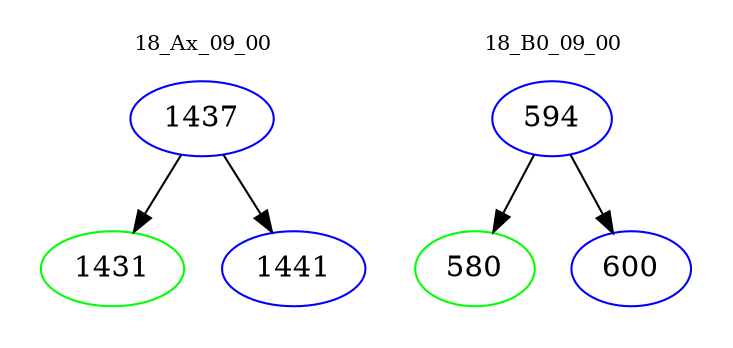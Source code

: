 digraph{
subgraph cluster_0 {
color = white
label = "18_Ax_09_00";
fontsize=10;
T0_1437 [label="1437", color="blue"]
T0_1437 -> T0_1431 [color="black"]
T0_1431 [label="1431", color="green"]
T0_1437 -> T0_1441 [color="black"]
T0_1441 [label="1441", color="blue"]
}
subgraph cluster_1 {
color = white
label = "18_B0_09_00";
fontsize=10;
T1_594 [label="594", color="blue"]
T1_594 -> T1_580 [color="black"]
T1_580 [label="580", color="green"]
T1_594 -> T1_600 [color="black"]
T1_600 [label="600", color="blue"]
}
}

